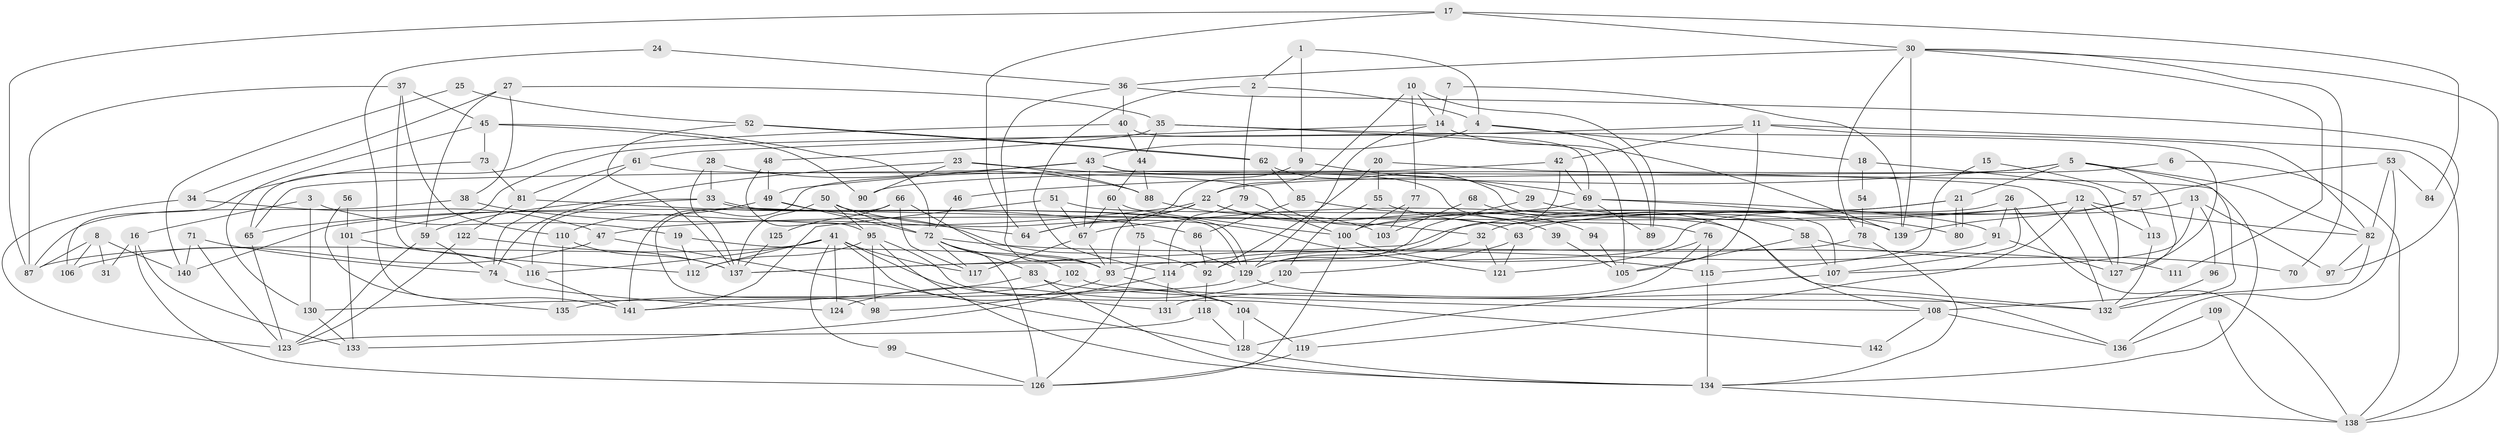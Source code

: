 // Generated by graph-tools (version 1.1) at 2025/11/02/27/25 16:11:19]
// undirected, 142 vertices, 284 edges
graph export_dot {
graph [start="1"]
  node [color=gray90,style=filled];
  1;
  2;
  3;
  4;
  5;
  6;
  7;
  8;
  9;
  10;
  11;
  12;
  13;
  14;
  15;
  16;
  17;
  18;
  19;
  20;
  21;
  22;
  23;
  24;
  25;
  26;
  27;
  28;
  29;
  30;
  31;
  32;
  33;
  34;
  35;
  36;
  37;
  38;
  39;
  40;
  41;
  42;
  43;
  44;
  45;
  46;
  47;
  48;
  49;
  50;
  51;
  52;
  53;
  54;
  55;
  56;
  57;
  58;
  59;
  60;
  61;
  62;
  63;
  64;
  65;
  66;
  67;
  68;
  69;
  70;
  71;
  72;
  73;
  74;
  75;
  76;
  77;
  78;
  79;
  80;
  81;
  82;
  83;
  84;
  85;
  86;
  87;
  88;
  89;
  90;
  91;
  92;
  93;
  94;
  95;
  96;
  97;
  98;
  99;
  100;
  101;
  102;
  103;
  104;
  105;
  106;
  107;
  108;
  109;
  110;
  111;
  112;
  113;
  114;
  115;
  116;
  117;
  118;
  119;
  120;
  121;
  122;
  123;
  124;
  125;
  126;
  127;
  128;
  129;
  130;
  131;
  132;
  133;
  134;
  135;
  136;
  137;
  138;
  139;
  140;
  141;
  142;
  1 -- 4;
  1 -- 9;
  1 -- 2;
  2 -- 79;
  2 -- 4;
  2 -- 114;
  3 -- 16;
  3 -- 19;
  3 -- 130;
  4 -- 43;
  4 -- 18;
  4 -- 89;
  5 -- 82;
  5 -- 21;
  5 -- 22;
  5 -- 46;
  5 -- 127;
  5 -- 132;
  6 -- 138;
  6 -- 90;
  7 -- 14;
  7 -- 139;
  8 -- 87;
  8 -- 106;
  8 -- 31;
  8 -- 140;
  9 -- 64;
  9 -- 29;
  10 -- 89;
  10 -- 22;
  10 -- 14;
  10 -- 77;
  11 -- 42;
  11 -- 138;
  11 -- 82;
  11 -- 101;
  11 -- 105;
  12 -- 67;
  12 -- 113;
  12 -- 47;
  12 -- 82;
  12 -- 119;
  12 -- 127;
  13 -- 107;
  13 -- 32;
  13 -- 96;
  13 -- 97;
  14 -- 129;
  14 -- 61;
  14 -- 139;
  15 -- 115;
  15 -- 57;
  16 -- 133;
  16 -- 126;
  16 -- 31;
  17 -- 87;
  17 -- 30;
  17 -- 64;
  17 -- 84;
  18 -- 127;
  18 -- 54;
  19 -- 93;
  19 -- 112;
  20 -- 55;
  20 -- 92;
  20 -- 132;
  21 -- 80;
  21 -- 80;
  21 -- 63;
  21 -- 137;
  22 -- 32;
  22 -- 39;
  22 -- 64;
  22 -- 65;
  22 -- 93;
  23 -- 74;
  23 -- 69;
  23 -- 88;
  23 -- 90;
  24 -- 36;
  24 -- 141;
  25 -- 52;
  25 -- 140;
  26 -- 91;
  26 -- 138;
  26 -- 93;
  26 -- 107;
  27 -- 35;
  27 -- 34;
  27 -- 38;
  27 -- 59;
  28 -- 33;
  28 -- 137;
  28 -- 88;
  29 -- 139;
  29 -- 129;
  30 -- 139;
  30 -- 36;
  30 -- 70;
  30 -- 78;
  30 -- 111;
  30 -- 138;
  32 -- 121;
  32 -- 137;
  33 -- 116;
  33 -- 129;
  33 -- 129;
  33 -- 59;
  34 -- 123;
  34 -- 47;
  35 -- 44;
  35 -- 127;
  35 -- 48;
  35 -- 105;
  36 -- 97;
  36 -- 93;
  36 -- 40;
  37 -- 45;
  37 -- 112;
  37 -- 87;
  37 -- 110;
  38 -- 64;
  38 -- 87;
  39 -- 105;
  40 -- 65;
  40 -- 44;
  40 -- 69;
  41 -- 87;
  41 -- 131;
  41 -- 99;
  41 -- 104;
  41 -- 112;
  41 -- 116;
  41 -- 117;
  41 -- 124;
  42 -- 129;
  42 -- 141;
  42 -- 69;
  43 -- 65;
  43 -- 49;
  43 -- 67;
  43 -- 76;
  43 -- 134;
  44 -- 88;
  44 -- 60;
  45 -- 130;
  45 -- 72;
  45 -- 73;
  45 -- 90;
  46 -- 72;
  47 -- 128;
  47 -- 106;
  48 -- 95;
  48 -- 49;
  49 -- 72;
  49 -- 92;
  49 -- 110;
  50 -- 137;
  50 -- 72;
  50 -- 95;
  50 -- 121;
  51 -- 132;
  51 -- 67;
  51 -- 141;
  52 -- 62;
  52 -- 62;
  52 -- 137;
  53 -- 82;
  53 -- 136;
  53 -- 57;
  53 -- 84;
  54 -- 78;
  55 -- 120;
  55 -- 58;
  56 -- 135;
  56 -- 101;
  57 -- 100;
  57 -- 113;
  57 -- 139;
  58 -- 107;
  58 -- 105;
  58 -- 70;
  59 -- 74;
  59 -- 123;
  60 -- 67;
  60 -- 75;
  60 -- 100;
  61 -- 74;
  61 -- 63;
  61 -- 81;
  62 -- 107;
  62 -- 85;
  63 -- 121;
  63 -- 120;
  65 -- 123;
  66 -- 93;
  66 -- 117;
  66 -- 98;
  66 -- 125;
  67 -- 93;
  67 -- 117;
  68 -- 103;
  68 -- 108;
  69 -- 80;
  69 -- 89;
  69 -- 91;
  69 -- 140;
  71 -- 140;
  71 -- 123;
  71 -- 74;
  72 -- 83;
  72 -- 117;
  72 -- 102;
  72 -- 111;
  72 -- 126;
  73 -- 81;
  73 -- 106;
  74 -- 124;
  75 -- 126;
  75 -- 129;
  76 -- 115;
  76 -- 121;
  76 -- 131;
  77 -- 100;
  77 -- 103;
  78 -- 134;
  78 -- 92;
  79 -- 114;
  79 -- 100;
  81 -- 122;
  81 -- 86;
  82 -- 97;
  82 -- 108;
  83 -- 134;
  83 -- 141;
  83 -- 108;
  85 -- 86;
  85 -- 94;
  86 -- 92;
  88 -- 103;
  91 -- 127;
  91 -- 114;
  92 -- 118;
  93 -- 98;
  93 -- 104;
  94 -- 105;
  95 -- 98;
  95 -- 112;
  95 -- 134;
  95 -- 142;
  96 -- 132;
  99 -- 126;
  100 -- 126;
  100 -- 115;
  101 -- 133;
  101 -- 116;
  102 -- 132;
  102 -- 135;
  104 -- 119;
  104 -- 128;
  107 -- 128;
  108 -- 136;
  108 -- 142;
  109 -- 138;
  109 -- 136;
  110 -- 135;
  110 -- 137;
  113 -- 132;
  114 -- 131;
  114 -- 133;
  115 -- 134;
  116 -- 141;
  118 -- 128;
  118 -- 123;
  119 -- 126;
  120 -- 124;
  122 -- 123;
  122 -- 137;
  125 -- 137;
  128 -- 134;
  129 -- 130;
  129 -- 136;
  130 -- 133;
  134 -- 138;
}

